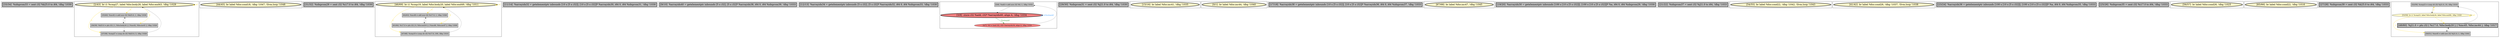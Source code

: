 
digraph G {





subgraph cluster22 {


node876 [penwidth=3.0,fontsize=20,fillcolor=grey,label="[33/34]  %idxprom33 = sext i32 %k25.0 to i64, !dbg !1030",shape=rectangle,style=filled ]



}

subgraph cluster20 {


node873 [penwidth=3.0,fontsize=20,fillcolor=lemonchiffon,label="[2/43]  br i1 %cmp27, label %for.body28, label %for.end43, !dbg !1029",shape=ellipse,style=filled ]
node874 [fillcolor=grey,label="[37/38]  %cmp27 = icmp slt i32 %k25.0, 5, !dbg !1028",shape=rectangle,style=filled ]
node871 [fillcolor=grey,label="[35/40]  %inc42 = add nsw i32 %k25.0, 1, !dbg !1036",shape=rectangle,style=filled ]
node872 [fillcolor=grey,label="[36/39]  %k25.0 = phi i32 [ 1, %for.body24 ], [ %inc42, %for.inc41 ], !dbg !1026",shape=rectangle,style=filled ]

node873->node873 [style=solid,color=gold,label="C",penwidth=1.0,fontcolor=gold ]
node873->node871 [style=solid,color=gold,label="C",penwidth=1.0,fontcolor=gold ]
node873->node874 [style=solid,color=gold,label="C",penwidth=1.0,fontcolor=gold ]
node874->node873 [style=solid,color=black,label="",penwidth=0.5,fontcolor=black ]
node872->node874 [style=solid,color=black,label="",penwidth=0.5,fontcolor=black ]
node871->node872 [style=solid,color=black,label="",penwidth=0.5,fontcolor=black ]
node872->node871 [style=solid,color=black,label="",penwidth=0.5,fontcolor=black ]
node873->node872 [style=solid,color=gold,label="C",penwidth=1.0,fontcolor=gold ]


}

subgraph cluster18 {


node869 [penwidth=3.0,fontsize=20,fillcolor=lemonchiffon,label="[44/45]  br label %for.cond18, !dbg !1047, !llvm.loop !1048",shape=ellipse,style=filled ]



}

subgraph cluster16 {


node864 [penwidth=3.0,fontsize=20,fillcolor=grey,label="[31/32]  %idxprom29 = sext i32 %i17.0 to i64, !dbg !1030",shape=rectangle,style=filled ]



}

subgraph cluster17 {


node867 [penwidth=3.0,fontsize=20,fillcolor=lemonchiffon,label="[46/69]  br i1 %cmp19, label %for.body20, label %for.end49, !dbg !1011",shape=ellipse,style=filled ]
node865 [fillcolor=grey,label="[62/63]  %inc48 = add nsw i32 %i17.0, 1, !dbg !1046",shape=rectangle,style=filled ]
node868 [fillcolor=grey,label="[47/48]  %cmp19 = icmp slt i32 %i17.0, 100, !dbg !1010",shape=rectangle,style=filled ]
node866 [fillcolor=grey,label="[61/64]  %i17.0 = phi i32 [ 0, %for.end16 ], [ %inc48, %for.inc47 ], !dbg !1008",shape=rectangle,style=filled ]

node867->node867 [style=solid,color=gold,label="C",penwidth=1.0,fontcolor=gold ]
node867->node865 [style=solid,color=gold,label="C",penwidth=1.0,fontcolor=gold ]
node868->node867 [style=solid,color=black,label="",penwidth=0.5,fontcolor=black ]
node867->node868 [style=solid,color=gold,label="C",penwidth=1.0,fontcolor=gold ]
node866->node865 [style=solid,color=black,label="",penwidth=0.5,fontcolor=black ]
node865->node866 [style=solid,color=black,label="",penwidth=0.5,fontcolor=black ]
node867->node866 [style=solid,color=gold,label="C",penwidth=1.0,fontcolor=gold ]
node866->node868 [style=solid,color=black,label="",penwidth=0.5,fontcolor=black ]


}

subgraph cluster4 {


node849 [penwidth=3.0,fontsize=20,fillcolor=grey,label="[11/14]  %arrayidx32 = getelementptr inbounds [10 x [5 x i32]], [10 x [5 x i32]]* %arrayidx30, i64 0, i64 %idxprom31, !dbg !1030",shape=rectangle,style=filled ]



}

subgraph cluster3 {


node848 [penwidth=3.0,fontsize=20,fillcolor=grey,label="[9/10]  %arrayidx40 = getelementptr inbounds [5 x i32], [5 x i32]* %arrayidx38, i64 0, i64 %idxprom39, !dbg !1033",shape=rectangle,style=filled ]



}

subgraph cluster2 {


node847 [penwidth=3.0,fontsize=20,fillcolor=grey,label="[12/13]  %arrayidx34 = getelementptr inbounds [5 x i32], [5 x i32]* %arrayidx32, i64 0, i64 %idxprom33, !dbg !1030",shape=rectangle,style=filled ]



}

subgraph cluster1 {


node846 [fillcolor=grey,label="[5/6]  %add = add nsw i32 %0, 1, !dbg !1032",shape=rectangle,style=filled ]
node844 [fillcolor=lightcoral,label="[4/7]  %0 = load i32, i32* %arrayidx34, align 4, !dbg !1030",shape=ellipse,style=filled ]
node845 [penwidth=3.0,fontsize=20,fillcolor=lightcoral,label="[3/8]  store i32 %add, i32* %arrayidx40, align 4, !dbg !1034",shape=ellipse,style=filled ]

node845->node844 [style=solid,color=forestgreen,label="T|indep|all",penwidth=1.0,fontcolor=forestgreen ]
node844->node846 [style=solid,color=black,label="",penwidth=0.5,fontcolor=black ]
node845->node845 [style=solid,color=dodgerblue,label="O|indep|all",penwidth=1.0,fontcolor=dodgerblue ]
node846->node845 [style=solid,color=black,label="",penwidth=0.5,fontcolor=black ]


}

subgraph cluster12 {


node857 [penwidth=3.0,fontsize=20,fillcolor=grey,label="[29/30]  %idxprom31 = sext i32 %j21.0 to i64, !dbg !1030",shape=rectangle,style=filled ]



}

subgraph cluster5 {


node850 [penwidth=3.0,fontsize=20,fillcolor=lemonchiffon,label="[15/16]  br label %for.inc41, !dbg !1035",shape=ellipse,style=filled ]



}

subgraph cluster0 {


node843 [penwidth=3.0,fontsize=20,fillcolor=lemonchiffon,label="[0/1]  br label %for.inc44, !dbg !1040",shape=ellipse,style=filled ]



}

subgraph cluster6 {


node851 [penwidth=3.0,fontsize=20,fillcolor=grey,label="[17/18]  %arrayidx38 = getelementptr inbounds [10 x [5 x i32]], [10 x [5 x i32]]* %arrayidx36, i64 0, i64 %idxprom37, !dbg !1033",shape=rectangle,style=filled ]



}

subgraph cluster14 {


node859 [penwidth=3.0,fontsize=20,fillcolor=lemonchiffon,label="[67/68]  br label %for.inc47, !dbg !1045",shape=ellipse,style=filled ]



}

subgraph cluster7 {


node852 [penwidth=3.0,fontsize=20,fillcolor=grey,label="[19/20]  %arrayidx30 = getelementptr inbounds [100 x [10 x [5 x i32]]], [100 x [10 x [5 x i32]]]* %a, i64 0, i64 %idxprom29, !dbg !1030",shape=rectangle,style=filled ]



}

subgraph cluster23 {


node877 [penwidth=3.0,fontsize=20,fillcolor=grey,label="[21/22]  %idxprom37 = sext i32 %j21.0 to i64, !dbg !1033",shape=rectangle,style=filled ]



}

subgraph cluster8 {


node853 [penwidth=3.0,fontsize=20,fillcolor=lemonchiffon,label="[54/55]  br label %for.cond22, !dbg !1042, !llvm.loop !1043",shape=ellipse,style=filled ]



}

subgraph cluster21 {


node875 [penwidth=3.0,fontsize=20,fillcolor=lemonchiffon,label="[41/42]  br label %for.cond26, !dbg !1037, !llvm.loop !1038",shape=ellipse,style=filled ]



}

subgraph cluster9 {


node854 [penwidth=3.0,fontsize=20,fillcolor=grey,label="[23/24]  %arrayidx36 = getelementptr inbounds [100 x [10 x [5 x i32]]], [100 x [10 x [5 x i32]]]* %a, i64 0, i64 %idxprom35, !dbg !1033",shape=rectangle,style=filled ]



}

subgraph cluster19 {


node870 [penwidth=3.0,fontsize=20,fillcolor=grey,label="[25/26]  %idxprom35 = sext i32 %i17.0 to i64, !dbg !1033",shape=rectangle,style=filled ]



}

subgraph cluster10 {


node855 [penwidth=3.0,fontsize=20,fillcolor=lemonchiffon,label="[56/57]  br label %for.cond26, !dbg !1025",shape=ellipse,style=filled ]



}

subgraph cluster11 {


node856 [penwidth=3.0,fontsize=20,fillcolor=lemonchiffon,label="[65/66]  br label %for.cond22, !dbg !1016",shape=ellipse,style=filled ]



}

subgraph cluster13 {


node858 [penwidth=3.0,fontsize=20,fillcolor=grey,label="[27/28]  %idxprom39 = sext i32 %k25.0 to i64, !dbg !1033",shape=rectangle,style=filled ]



}

subgraph cluster15 {


node860 [fillcolor=grey,label="[52/59]  %cmp23 = icmp slt i32 %j21.0, 10, !dbg !1019",shape=rectangle,style=filled ]
node863 [fillcolor=grey,label="[50/51]  %inc45 = add nsw i32 %j21.0, 1, !dbg !1041",shape=rectangle,style=filled ]
node862 [fillcolor=lemonchiffon,label="[53/58]  br i1 %cmp23, label %for.body24, label %for.end46, !dbg !1020",shape=ellipse,style=filled ]
node861 [penwidth=3.0,fontsize=20,fillcolor=grey,label="[49/60]  %j21.0 = phi i32 [ %i17.0, %for.body20 ], [ %inc45, %for.inc44 ], !dbg !1017",shape=rectangle,style=filled ]

node862->node861 [style=solid,color=gold,label="C",penwidth=1.0,fontcolor=gold ]
node862->node860 [style=solid,color=gold,label="C",penwidth=1.0,fontcolor=gold ]
node862->node863 [style=solid,color=gold,label="C",penwidth=1.0,fontcolor=gold ]
node863->node861 [style=solid,color=black,label="",penwidth=0.5,fontcolor=black ]
node860->node862 [style=solid,color=black,label="",penwidth=0.5,fontcolor=black ]
node861->node860 [style=solid,color=black,label="",penwidth=0.5,fontcolor=black ]
node861->node863 [style=solid,color=black,label="",penwidth=0.5,fontcolor=black ]
node862->node862 [style=solid,color=gold,label="C",penwidth=1.0,fontcolor=gold ]


}

}
